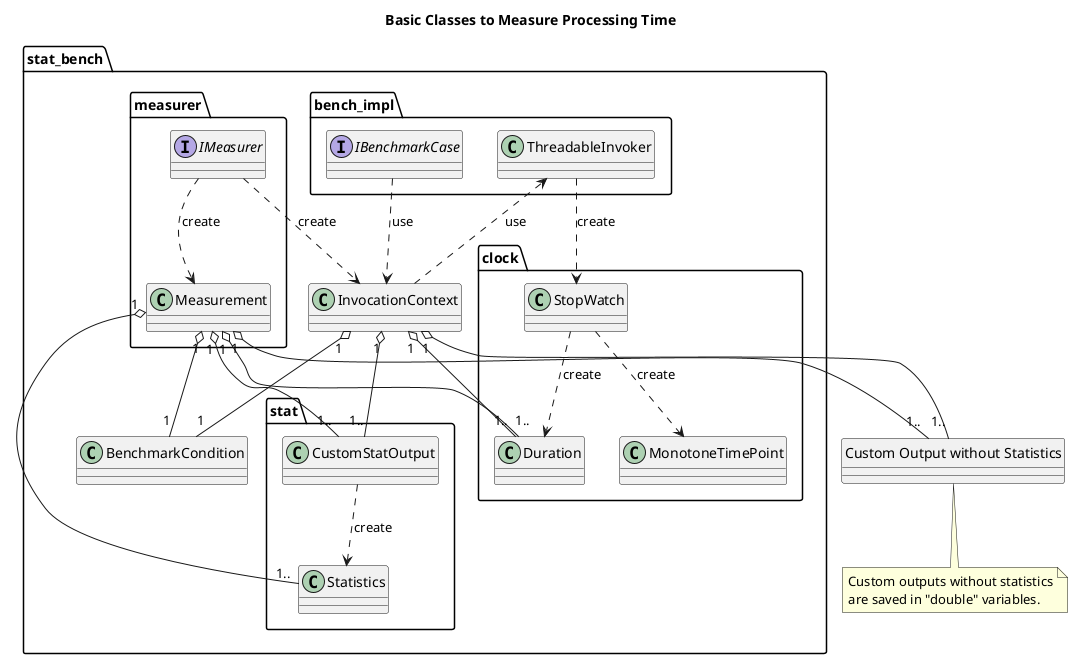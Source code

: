 @startuml classes_measure

title Basic Classes to Measure Processing Time

class "Custom Output without Statistics" as NoStatisticsCustomOutput
note bottom
    Custom outputs without statistics
    are saved in "double" variables.
end note
hide NoStatisticsCustomOutput circle

package stat_bench {
    package bench_impl {
        interface IBenchmarkCase

        class ThreadableInvoker
    }

    class BenchmarkCondition

    package clock {
        class StopWatch
        ThreadableInvoker ..> StopWatch : create

        class MonotoneTimePoint
        StopWatch ..> MonotoneTimePoint : create

        class Duration
        StopWatch ..> Duration : create
    }

    package stat {
        class CustomStatOutput

        class Statistics
        CustomStatOutput ..> Statistics : create
    }

    package measurer {
        interface IMeasurer

        class Measurement
        IMeasurer ..> Measurement : create
        Measurement "1" o-- "1" BenchmarkCondition
        Measurement "1" o-- "1.." Duration
        Measurement "1" o-- "1.." CustomStatOutput
        Measurement "1" o-- "1.." Statistics
        Measurement "1" o-- "1.." NoStatisticsCustomOutput
    }

    class InvocationContext
    InvocationContext "1" o-- "1" BenchmarkCondition
    InvocationContext "1" o-- "1.." Duration
    InvocationContext "1" o-- "1.." CustomStatOutput
    InvocationContext "1" o-- "1.." NoStatisticsCustomOutput
    IMeasurer ..> InvocationContext : create
    IBenchmarkCase ..> InvocationContext : use
    InvocationContext ..> ThreadableInvoker : use
}

@enduml
